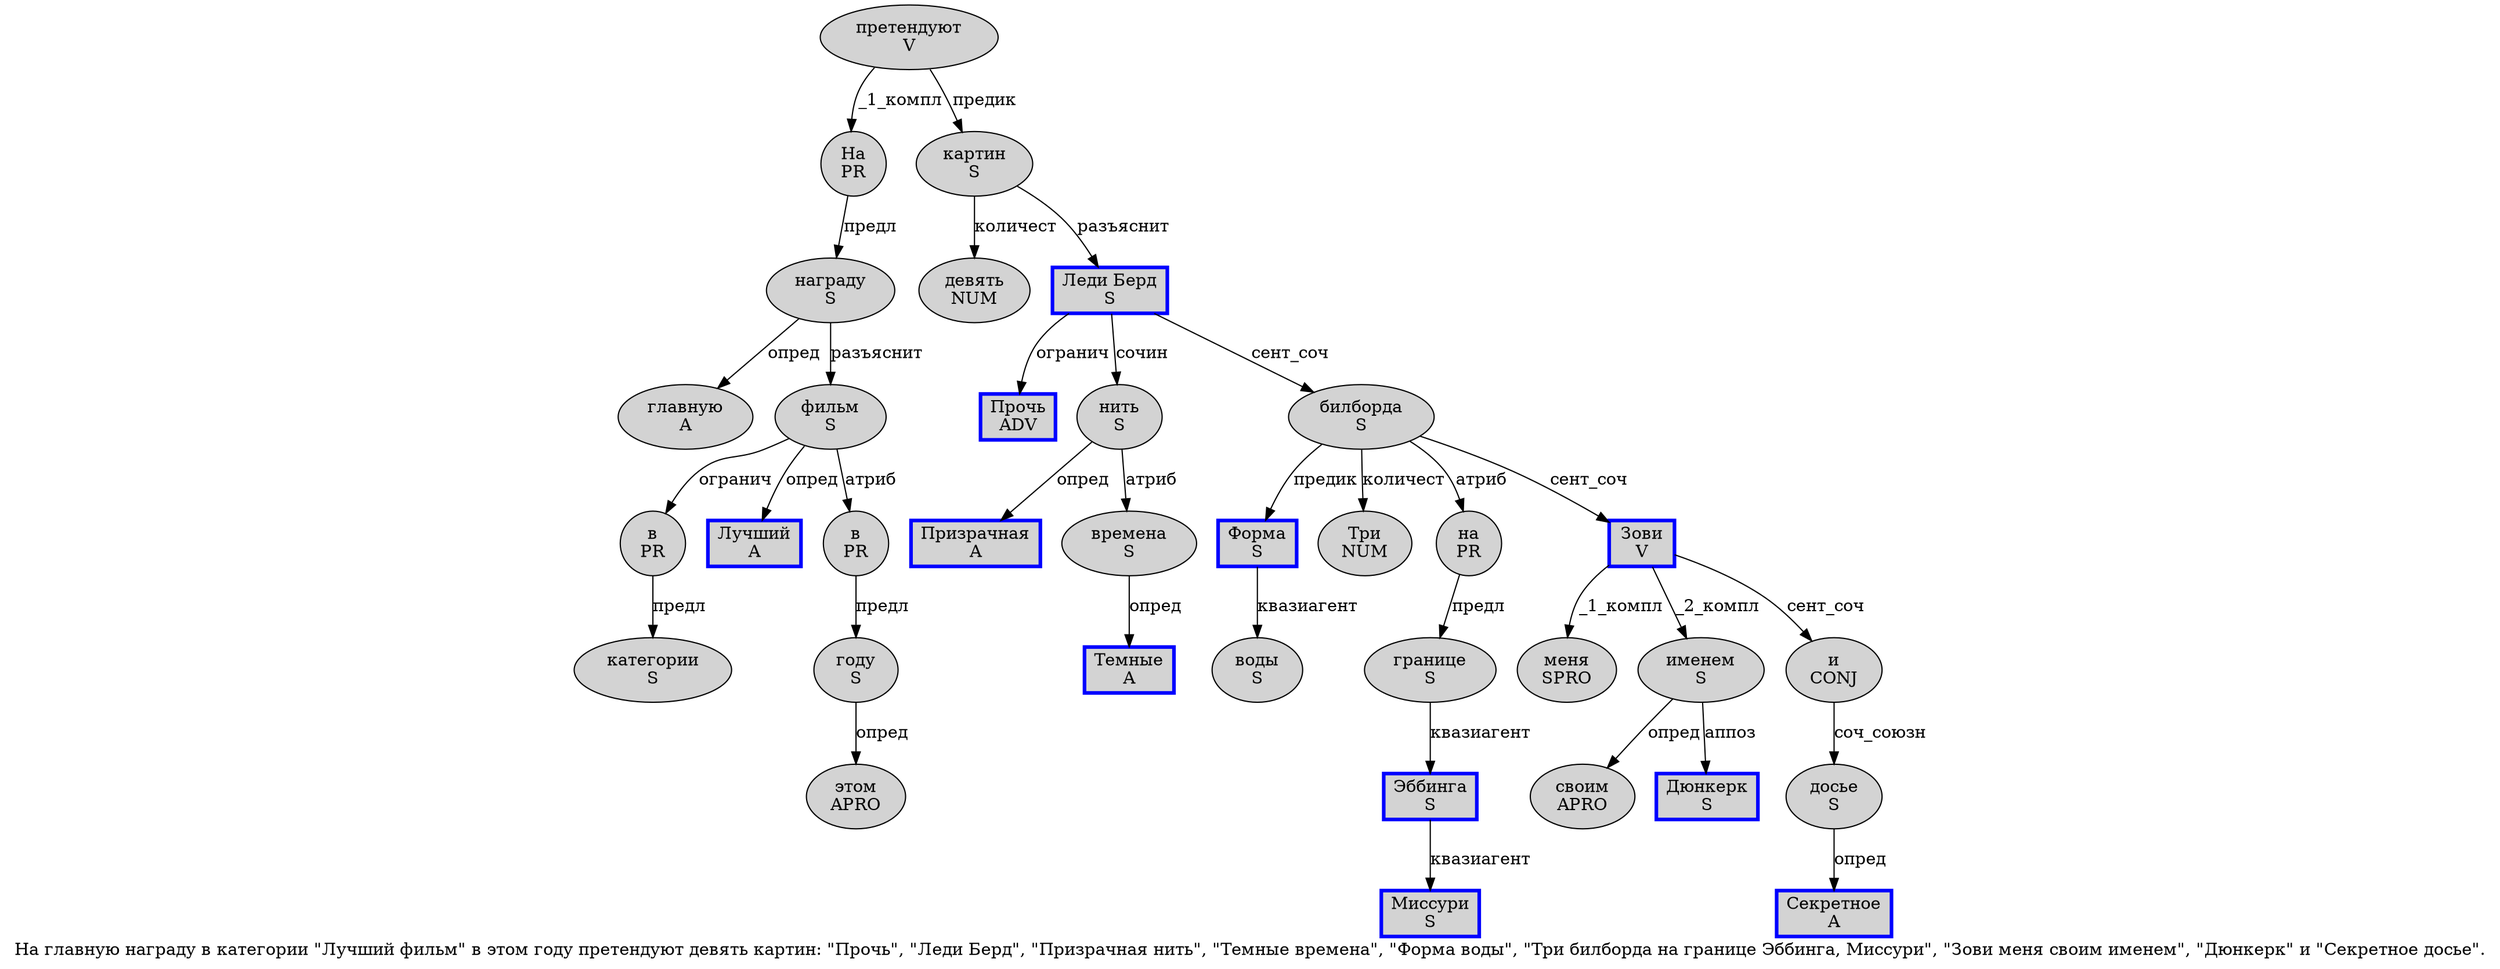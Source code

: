 digraph SENTENCE_1412 {
	graph [label="На главную награду в категории \"Лучший фильм\" в этом году претендуют девять картин: \"Прочь\", \"Леди Берд\", \"Призрачная нить\", \"Темные времена\", \"Форма воды\", \"Три билборда на границе Эббинга, Миссури\", \"Зови меня своим именем\", \"Дюнкерк\" и \"Секретное досье\"."]
	node [style=filled]
		0 [label="На
PR" color="" fillcolor=lightgray penwidth=1 shape=ellipse]
		1 [label="главную
A" color="" fillcolor=lightgray penwidth=1 shape=ellipse]
		2 [label="награду
S" color="" fillcolor=lightgray penwidth=1 shape=ellipse]
		3 [label="в
PR" color="" fillcolor=lightgray penwidth=1 shape=ellipse]
		4 [label="категории
S" color="" fillcolor=lightgray penwidth=1 shape=ellipse]
		6 [label="Лучший
A" color=blue fillcolor=lightgray penwidth=3 shape=box]
		7 [label="фильм
S" color="" fillcolor=lightgray penwidth=1 shape=ellipse]
		9 [label="в
PR" color="" fillcolor=lightgray penwidth=1 shape=ellipse]
		10 [label="этом
APRO" color="" fillcolor=lightgray penwidth=1 shape=ellipse]
		11 [label="году
S" color="" fillcolor=lightgray penwidth=1 shape=ellipse]
		12 [label="претендуют
V" color="" fillcolor=lightgray penwidth=1 shape=ellipse]
		13 [label="девять
NUM" color="" fillcolor=lightgray penwidth=1 shape=ellipse]
		14 [label="картин
S" color="" fillcolor=lightgray penwidth=1 shape=ellipse]
		17 [label="Прочь
ADV" color=blue fillcolor=lightgray penwidth=3 shape=box]
		21 [label="Леди Берд
S" color=blue fillcolor=lightgray penwidth=3 shape=box]
		25 [label="Призрачная
A" color=blue fillcolor=lightgray penwidth=3 shape=box]
		26 [label="нить
S" color="" fillcolor=lightgray penwidth=1 shape=ellipse]
		30 [label="Темные
A" color=blue fillcolor=lightgray penwidth=3 shape=box]
		31 [label="времена
S" color="" fillcolor=lightgray penwidth=1 shape=ellipse]
		35 [label="Форма
S" color=blue fillcolor=lightgray penwidth=3 shape=box]
		36 [label="воды
S" color="" fillcolor=lightgray penwidth=1 shape=ellipse]
		40 [label="Три
NUM" color="" fillcolor=lightgray penwidth=1 shape=ellipse]
		41 [label="билборда
S" color="" fillcolor=lightgray penwidth=1 shape=ellipse]
		42 [label="на
PR" color="" fillcolor=lightgray penwidth=1 shape=ellipse]
		43 [label="границе
S" color="" fillcolor=lightgray penwidth=1 shape=ellipse]
		44 [label="Эббинга
S" color=blue fillcolor=lightgray penwidth=3 shape=box]
		46 [label="Миссури
S" color=blue fillcolor=lightgray penwidth=3 shape=box]
		50 [label="Зови
V" color=blue fillcolor=lightgray penwidth=3 shape=box]
		51 [label="меня
SPRO" color="" fillcolor=lightgray penwidth=1 shape=ellipse]
		52 [label="своим
APRO" color="" fillcolor=lightgray penwidth=1 shape=ellipse]
		53 [label="именем
S" color="" fillcolor=lightgray penwidth=1 shape=ellipse]
		57 [label="Дюнкерк
S" color=blue fillcolor=lightgray penwidth=3 shape=box]
		59 [label="и
CONJ" color="" fillcolor=lightgray penwidth=1 shape=ellipse]
		61 [label="Секретное
A" color=blue fillcolor=lightgray penwidth=3 shape=box]
		62 [label="досье
S" color="" fillcolor=lightgray penwidth=1 shape=ellipse]
			43 -> 44 [label="квазиагент"]
			14 -> 13 [label="количест"]
			14 -> 21 [label="разъяснит"]
			44 -> 46 [label="квазиагент"]
			41 -> 35 [label="предик"]
			41 -> 40 [label="количест"]
			41 -> 42 [label="атриб"]
			41 -> 50 [label="сент_соч"]
			9 -> 11 [label="предл"]
			3 -> 4 [label="предл"]
			62 -> 61 [label="опред"]
			42 -> 43 [label="предл"]
			2 -> 1 [label="опред"]
			2 -> 7 [label="разъяснит"]
			31 -> 30 [label="опред"]
			0 -> 2 [label="предл"]
			12 -> 0 [label="_1_компл"]
			12 -> 14 [label="предик"]
			7 -> 3 [label="огранич"]
			7 -> 6 [label="опред"]
			7 -> 9 [label="атриб"]
			21 -> 17 [label="огранич"]
			21 -> 41 [label="сент_соч"]
			21 -> 26 [label="сочин"]
			11 -> 10 [label="опред"]
			35 -> 36 [label="квазиагент"]
			26 -> 25 [label="опред"]
			26 -> 31 [label="атриб"]
			50 -> 51 [label="_1_компл"]
			50 -> 53 [label="_2_компл"]
			50 -> 59 [label="сент_соч"]
			53 -> 52 [label="опред"]
			53 -> 57 [label="аппоз"]
			59 -> 62 [label="соч_союзн"]
}